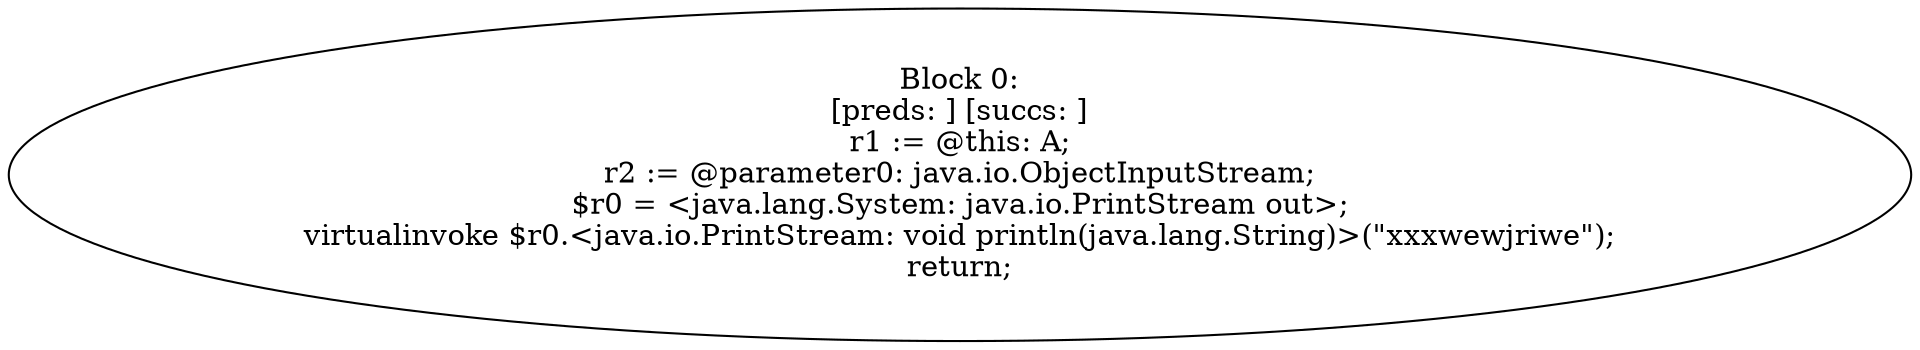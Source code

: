 digraph "unitGraph" {
    "Block 0:
[preds: ] [succs: ]
r1 := @this: A;
r2 := @parameter0: java.io.ObjectInputStream;
$r0 = <java.lang.System: java.io.PrintStream out>;
virtualinvoke $r0.<java.io.PrintStream: void println(java.lang.String)>(\"xxxwewjriwe\");
return;
"
}
